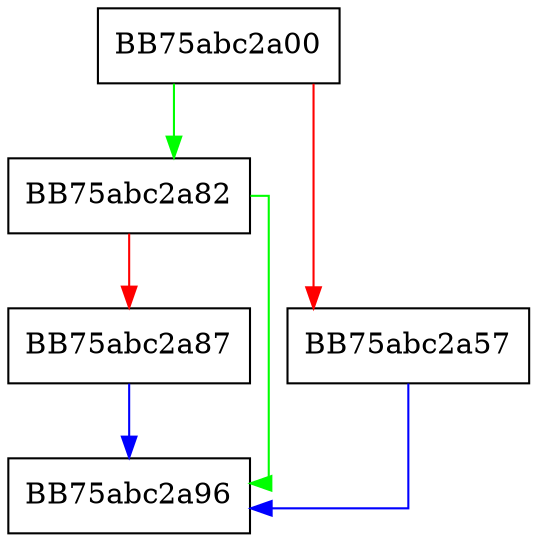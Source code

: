 digraph eIL_rol8f {
  node [shape="box"];
  graph [splines=ortho];
  BB75abc2a00 -> BB75abc2a82 [color="green"];
  BB75abc2a00 -> BB75abc2a57 [color="red"];
  BB75abc2a57 -> BB75abc2a96 [color="blue"];
  BB75abc2a82 -> BB75abc2a96 [color="green"];
  BB75abc2a82 -> BB75abc2a87 [color="red"];
  BB75abc2a87 -> BB75abc2a96 [color="blue"];
}